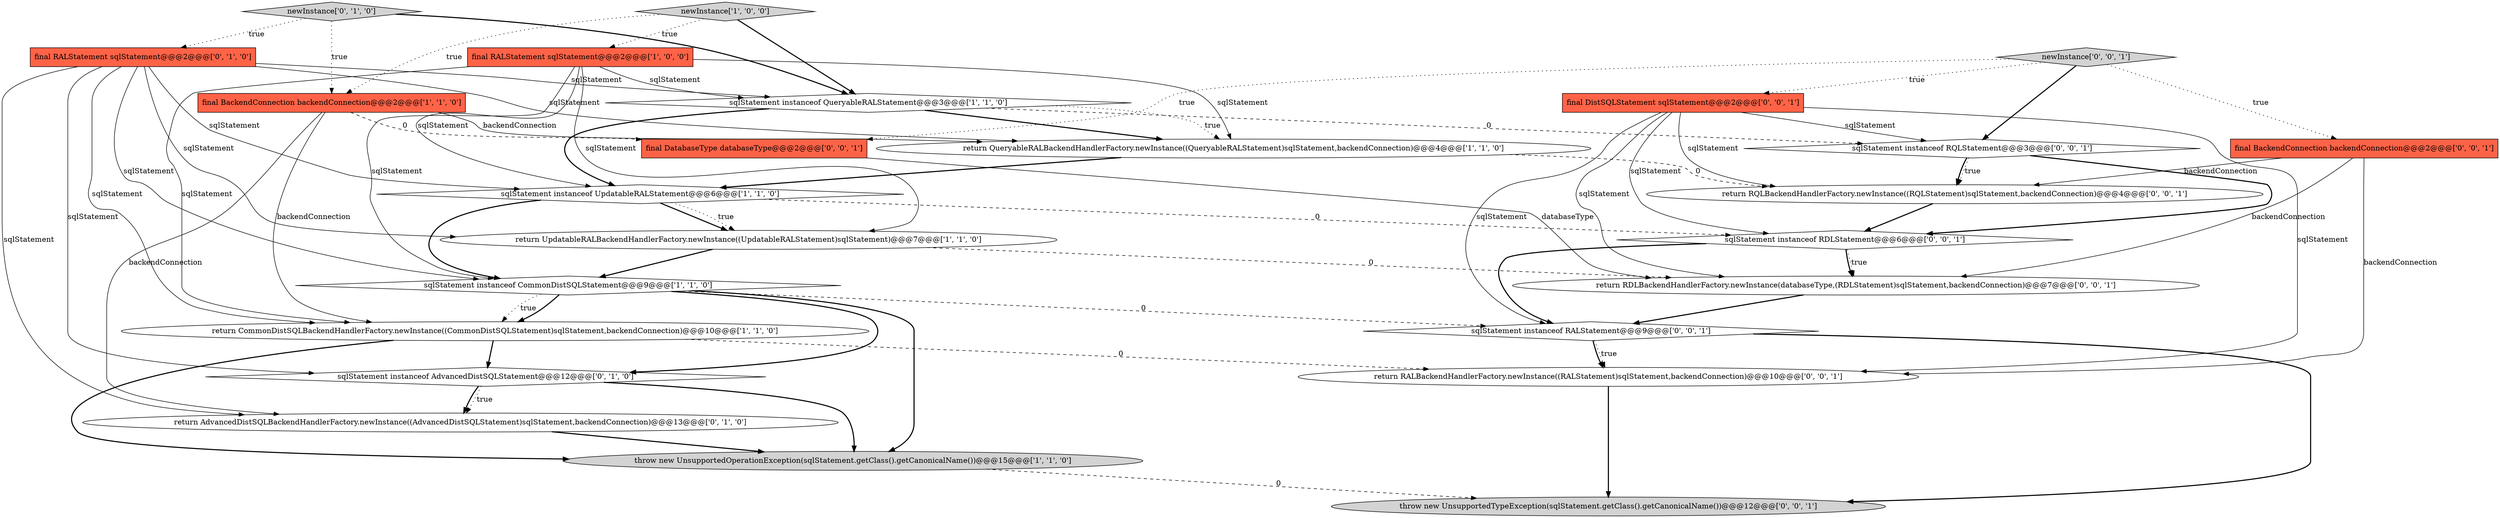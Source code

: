 digraph {
19 [style = filled, label = "final DistSQLStatement sqlStatement@@@2@@@['0', '0', '1']", fillcolor = tomato, shape = box image = "AAA0AAABBB3BBB"];
14 [style = filled, label = "sqlStatement instanceof RQLStatement@@@3@@@['0', '0', '1']", fillcolor = white, shape = diamond image = "AAA0AAABBB3BBB"];
10 [style = filled, label = "newInstance['0', '1', '0']", fillcolor = lightgray, shape = diamond image = "AAA0AAABBB2BBB"];
0 [style = filled, label = "return UpdatableRALBackendHandlerFactory.newInstance((UpdatableRALStatement)sqlStatement)@@@7@@@['1', '1', '0']", fillcolor = white, shape = ellipse image = "AAA0AAABBB1BBB"];
7 [style = filled, label = "newInstance['1', '0', '0']", fillcolor = lightgray, shape = diamond image = "AAA0AAABBB1BBB"];
9 [style = filled, label = "final BackendConnection backendConnection@@@2@@@['1', '1', '0']", fillcolor = tomato, shape = box image = "AAA0AAABBB1BBB"];
17 [style = filled, label = "throw new UnsupportedTypeException(sqlStatement.getClass().getCanonicalName())@@@12@@@['0', '0', '1']", fillcolor = lightgray, shape = ellipse image = "AAA0AAABBB3BBB"];
18 [style = filled, label = "newInstance['0', '0', '1']", fillcolor = lightgray, shape = diamond image = "AAA0AAABBB3BBB"];
13 [style = filled, label = "sqlStatement instanceof AdvancedDistSQLStatement@@@12@@@['0', '1', '0']", fillcolor = white, shape = diamond image = "AAA1AAABBB2BBB"];
20 [style = filled, label = "return RQLBackendHandlerFactory.newInstance((RQLStatement)sqlStatement,backendConnection)@@@4@@@['0', '0', '1']", fillcolor = white, shape = ellipse image = "AAA0AAABBB3BBB"];
24 [style = filled, label = "final DatabaseType databaseType@@@2@@@['0', '0', '1']", fillcolor = tomato, shape = box image = "AAA0AAABBB3BBB"];
6 [style = filled, label = "sqlStatement instanceof QueryableRALStatement@@@3@@@['1', '1', '0']", fillcolor = white, shape = diamond image = "AAA0AAABBB1BBB"];
15 [style = filled, label = "final BackendConnection backendConnection@@@2@@@['0', '0', '1']", fillcolor = tomato, shape = box image = "AAA0AAABBB3BBB"];
1 [style = filled, label = "return QueryableRALBackendHandlerFactory.newInstance((QueryableRALStatement)sqlStatement,backendConnection)@@@4@@@['1', '1', '0']", fillcolor = white, shape = ellipse image = "AAA0AAABBB1BBB"];
5 [style = filled, label = "throw new UnsupportedOperationException(sqlStatement.getClass().getCanonicalName())@@@15@@@['1', '1', '0']", fillcolor = lightgray, shape = ellipse image = "AAA0AAABBB1BBB"];
16 [style = filled, label = "sqlStatement instanceof RALStatement@@@9@@@['0', '0', '1']", fillcolor = white, shape = diamond image = "AAA0AAABBB3BBB"];
3 [style = filled, label = "sqlStatement instanceof CommonDistSQLStatement@@@9@@@['1', '1', '0']", fillcolor = white, shape = diamond image = "AAA0AAABBB1BBB"];
4 [style = filled, label = "return CommonDistSQLBackendHandlerFactory.newInstance((CommonDistSQLStatement)sqlStatement,backendConnection)@@@10@@@['1', '1', '0']", fillcolor = white, shape = ellipse image = "AAA0AAABBB1BBB"];
21 [style = filled, label = "sqlStatement instanceof RDLStatement@@@6@@@['0', '0', '1']", fillcolor = white, shape = diamond image = "AAA0AAABBB3BBB"];
11 [style = filled, label = "final RALStatement sqlStatement@@@2@@@['0', '1', '0']", fillcolor = tomato, shape = box image = "AAA0AAABBB2BBB"];
23 [style = filled, label = "return RALBackendHandlerFactory.newInstance((RALStatement)sqlStatement,backendConnection)@@@10@@@['0', '0', '1']", fillcolor = white, shape = ellipse image = "AAA0AAABBB3BBB"];
2 [style = filled, label = "sqlStatement instanceof UpdatableRALStatement@@@6@@@['1', '1', '0']", fillcolor = white, shape = diamond image = "AAA0AAABBB1BBB"];
8 [style = filled, label = "final RALStatement sqlStatement@@@2@@@['1', '0', '0']", fillcolor = tomato, shape = box image = "AAA0AAABBB1BBB"];
22 [style = filled, label = "return RDLBackendHandlerFactory.newInstance(databaseType,(RDLStatement)sqlStatement,backendConnection)@@@7@@@['0', '0', '1']", fillcolor = white, shape = ellipse image = "AAA0AAABBB3BBB"];
12 [style = filled, label = "return AdvancedDistSQLBackendHandlerFactory.newInstance((AdvancedDistSQLStatement)sqlStatement,backendConnection)@@@13@@@['0', '1', '0']", fillcolor = white, shape = ellipse image = "AAA1AAABBB2BBB"];
11->4 [style = solid, label="sqlStatement"];
11->3 [style = solid, label="sqlStatement"];
9->1 [style = solid, label="backendConnection"];
8->3 [style = solid, label="sqlStatement"];
18->15 [style = dotted, label="true"];
13->5 [style = bold, label=""];
4->23 [style = dashed, label="0"];
10->6 [style = bold, label=""];
21->22 [style = bold, label=""];
3->16 [style = dashed, label="0"];
14->21 [style = bold, label=""];
6->14 [style = dashed, label="0"];
1->20 [style = dashed, label="0"];
11->2 [style = solid, label="sqlStatement"];
7->8 [style = dotted, label="true"];
21->16 [style = bold, label=""];
11->6 [style = solid, label="sqlStatement"];
4->5 [style = bold, label=""];
22->16 [style = bold, label=""];
7->6 [style = bold, label=""];
21->22 [style = dotted, label="true"];
6->1 [style = dotted, label="true"];
8->6 [style = solid, label="sqlStatement"];
0->3 [style = bold, label=""];
8->4 [style = solid, label="sqlStatement"];
19->16 [style = solid, label="sqlStatement"];
7->9 [style = dotted, label="true"];
3->5 [style = bold, label=""];
3->13 [style = bold, label=""];
6->2 [style = bold, label=""];
24->22 [style = solid, label="databaseType"];
9->12 [style = solid, label="backendConnection"];
2->3 [style = bold, label=""];
20->21 [style = bold, label=""];
19->23 [style = solid, label="sqlStatement"];
13->12 [style = bold, label=""];
12->5 [style = bold, label=""];
9->4 [style = solid, label="backendConnection"];
15->23 [style = solid, label="backendConnection"];
15->22 [style = solid, label="backendConnection"];
8->2 [style = solid, label="sqlStatement"];
16->23 [style = bold, label=""];
3->4 [style = dotted, label="true"];
8->1 [style = solid, label="sqlStatement"];
18->24 [style = dotted, label="true"];
18->19 [style = dotted, label="true"];
19->21 [style = solid, label="sqlStatement"];
14->20 [style = dotted, label="true"];
11->0 [style = solid, label="sqlStatement"];
8->0 [style = solid, label="sqlStatement"];
19->20 [style = solid, label="sqlStatement"];
15->20 [style = solid, label="backendConnection"];
4->13 [style = bold, label=""];
2->0 [style = bold, label=""];
16->17 [style = bold, label=""];
2->21 [style = dashed, label="0"];
2->0 [style = dotted, label="true"];
11->12 [style = solid, label="sqlStatement"];
10->11 [style = dotted, label="true"];
18->14 [style = bold, label=""];
13->12 [style = dotted, label="true"];
23->17 [style = bold, label=""];
11->1 [style = solid, label="sqlStatement"];
6->1 [style = bold, label=""];
9->24 [style = dashed, label="0"];
10->9 [style = dotted, label="true"];
1->2 [style = bold, label=""];
3->4 [style = bold, label=""];
14->20 [style = bold, label=""];
16->23 [style = dotted, label="true"];
19->14 [style = solid, label="sqlStatement"];
0->22 [style = dashed, label="0"];
19->22 [style = solid, label="sqlStatement"];
5->17 [style = dashed, label="0"];
11->13 [style = solid, label="sqlStatement"];
}
